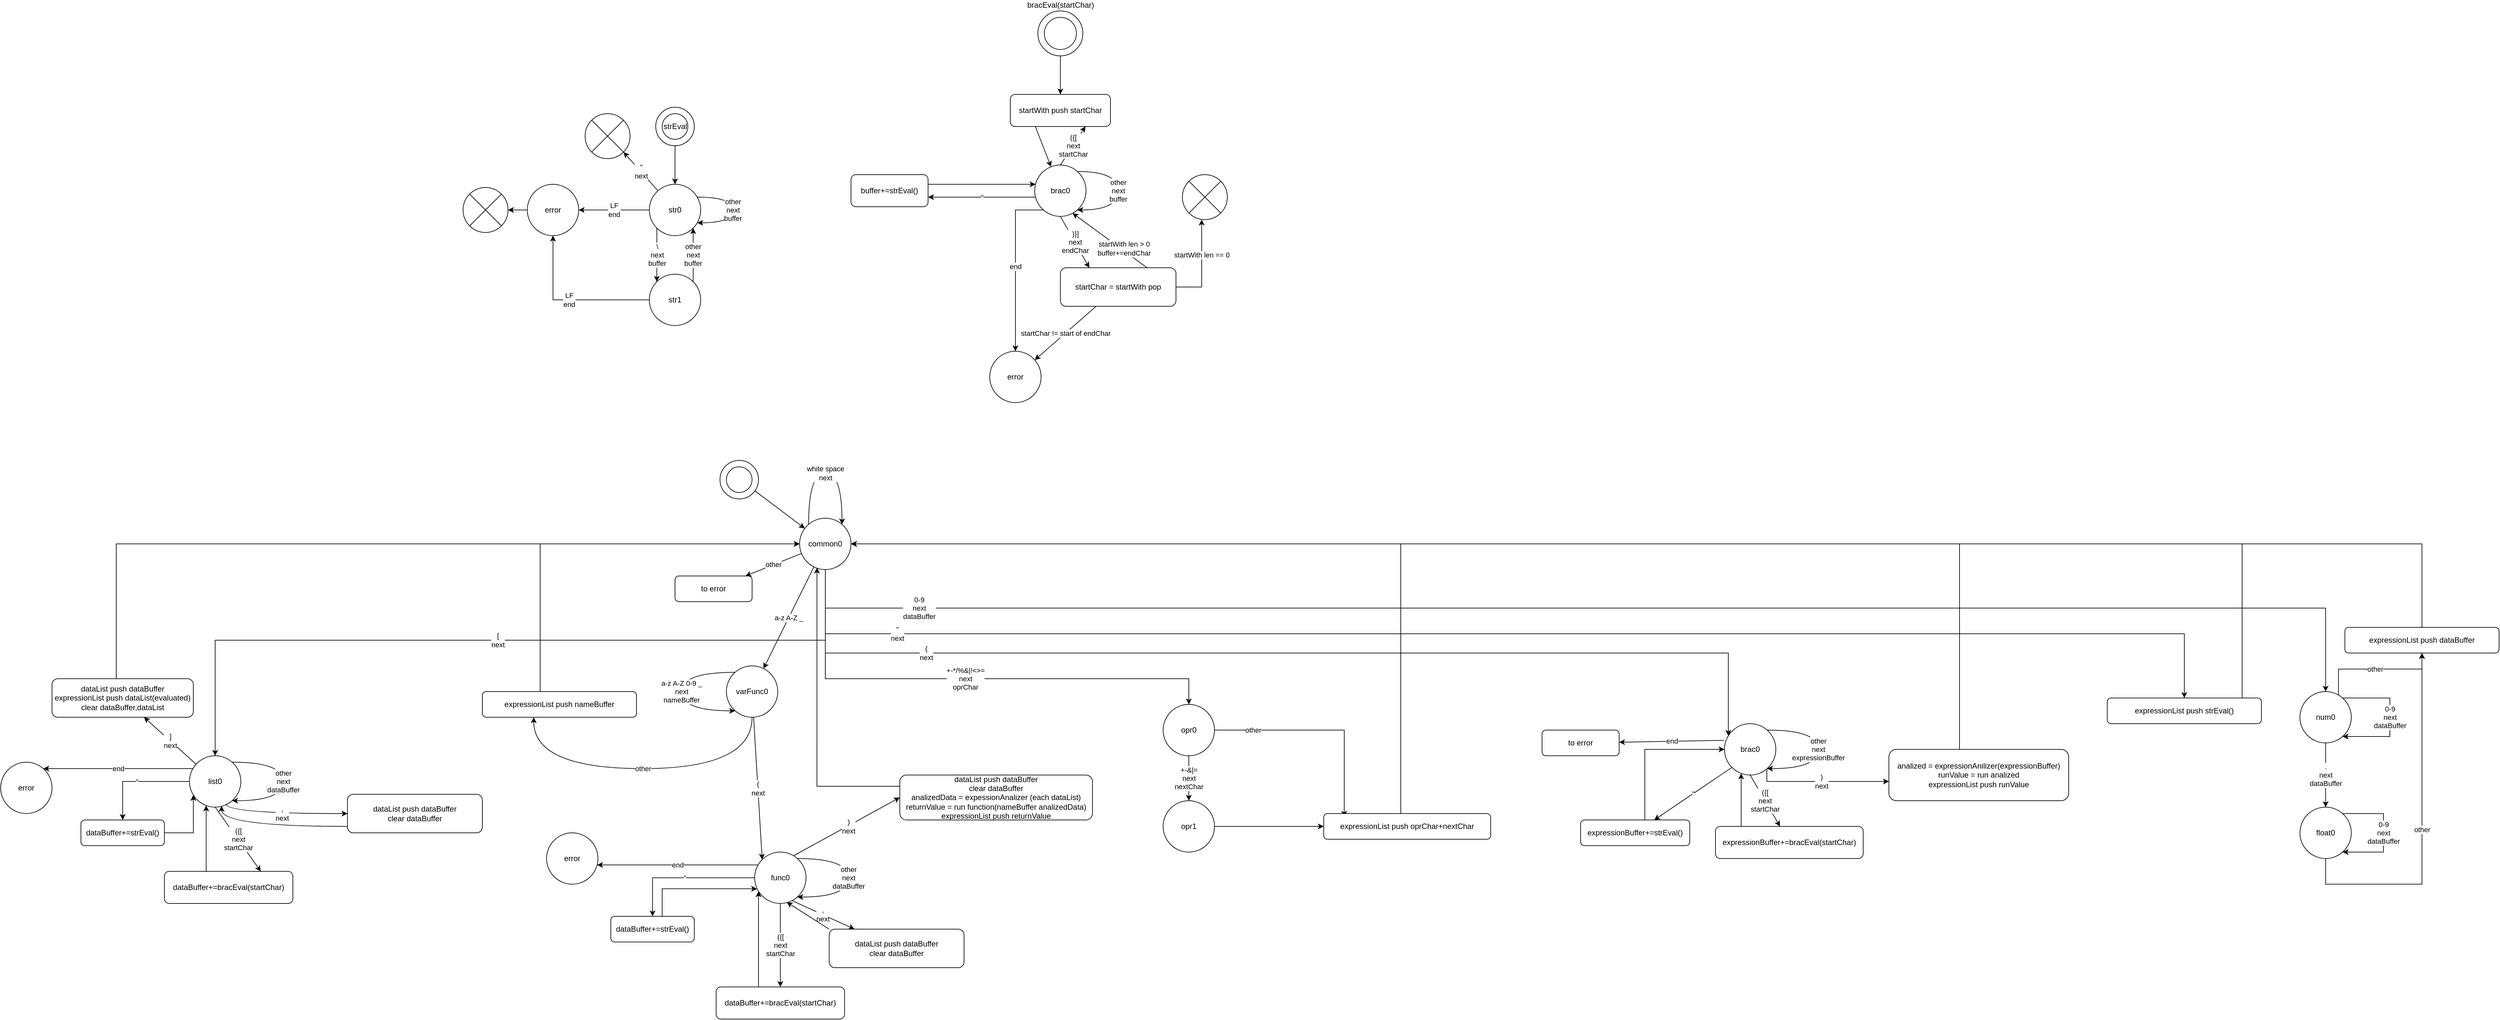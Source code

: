 <mxfile version="24.7.8">
  <diagram name="ページ1" id="F2J8mC3DBKsExerSyWHM">
    <mxGraphModel dx="2140" dy="2536" grid="1" gridSize="10" guides="1" tooltips="1" connect="1" arrows="1" fold="1" page="0" pageScale="1" pageWidth="827" pageHeight="1169" math="0" shadow="0">
      <root>
        <mxCell id="0" />
        <mxCell id="1" parent="0" />
        <mxCell id="cuASzoLC5OeUIjtj3deS-9" value="a-z A-Z _" style="rounded=0;orthogonalLoop=1;jettySize=auto;html=1;" parent="1" source="cuASzoLC5OeUIjtj3deS-1" target="cuASzoLC5OeUIjtj3deS-8" edge="1">
          <mxGeometry relative="1" as="geometry" />
        </mxCell>
        <mxCell id="voOlMRcv-cYc8bphgMnK-7" value="+-*/%&amp;amp;|!&amp;lt;&amp;gt;=&lt;div&gt;next&lt;/div&gt;&lt;div&gt;oprChar&lt;br&gt;&lt;/div&gt;" style="edgeStyle=orthogonalEdgeStyle;rounded=0;orthogonalLoop=1;jettySize=auto;html=1;" parent="1" source="cuASzoLC5OeUIjtj3deS-1" target="voOlMRcv-cYc8bphgMnK-6" edge="1">
          <mxGeometry relative="1" as="geometry">
            <Array as="points">
              <mxPoint x="504" y="310" />
              <mxPoint x="1070" y="310" />
            </Array>
          </mxGeometry>
        </mxCell>
        <mxCell id="voOlMRcv-cYc8bphgMnK-57" value="(&lt;br&gt;next" style="edgeStyle=orthogonalEdgeStyle;rounded=0;orthogonalLoop=1;jettySize=auto;html=1;" parent="1" source="cuASzoLC5OeUIjtj3deS-1" target="voOlMRcv-cYc8bphgMnK-21" edge="1">
          <mxGeometry x="-0.656" relative="1" as="geometry">
            <Array as="points">
              <mxPoint x="504" y="270" />
              <mxPoint x="1910" y="270" />
            </Array>
            <mxPoint as="offset" />
          </mxGeometry>
        </mxCell>
        <mxCell id="anXXtwwHs9E_ZAVNs1WR-14" value="&quot;&lt;div&gt;next&lt;/div&gt;" style="edgeStyle=orthogonalEdgeStyle;rounded=0;orthogonalLoop=1;jettySize=auto;html=1;" parent="1" source="cuASzoLC5OeUIjtj3deS-1" target="anXXtwwHs9E_ZAVNs1WR-16" edge="1">
          <mxGeometry x="-0.817" relative="1" as="geometry">
            <Array as="points">
              <mxPoint x="504" y="240" />
              <mxPoint x="2620" y="240" />
            </Array>
            <mxPoint as="offset" />
          </mxGeometry>
        </mxCell>
        <mxCell id="anXXtwwHs9E_ZAVNs1WR-19" value="0-9&lt;div&gt;next&lt;/div&gt;&lt;div&gt;dataBuffer&lt;/div&gt;" style="edgeStyle=orthogonalEdgeStyle;rounded=0;orthogonalLoop=1;jettySize=auto;html=1;" parent="1" source="cuASzoLC5OeUIjtj3deS-1" target="anXXtwwHs9E_ZAVNs1WR-18" edge="1">
          <mxGeometry x="-0.837" relative="1" as="geometry">
            <Array as="points">
              <mxPoint x="504" y="200" />
              <mxPoint x="2840" y="200" />
            </Array>
            <mxPoint as="offset" />
          </mxGeometry>
        </mxCell>
        <mxCell id="Lfi75M68xP1nV6T8NC7T-2" value="other" style="rounded=0;orthogonalLoop=1;jettySize=auto;html=1;" parent="1" source="cuASzoLC5OeUIjtj3deS-1" target="Lfi75M68xP1nV6T8NC7T-1" edge="1">
          <mxGeometry relative="1" as="geometry" />
        </mxCell>
        <mxCell id="O44c4YSMCurlD6F-a47z-2" value="[&lt;br&gt;next" style="edgeStyle=orthogonalEdgeStyle;rounded=0;orthogonalLoop=1;jettySize=auto;html=1;" parent="1" source="cuASzoLC5OeUIjtj3deS-1" target="O44c4YSMCurlD6F-a47z-8" edge="1">
          <mxGeometry relative="1" as="geometry">
            <mxPoint x="-180" y="310" as="targetPoint" />
            <Array as="points">
              <mxPoint x="504" y="250" />
              <mxPoint x="-446" y="250" />
            </Array>
          </mxGeometry>
        </mxCell>
        <mxCell id="cuASzoLC5OeUIjtj3deS-1" value="common0" style="ellipse;whiteSpace=wrap;html=1;aspect=fixed;" parent="1" vertex="1">
          <mxGeometry x="464" y="60" width="80" height="80" as="geometry" />
        </mxCell>
        <mxCell id="voOlMRcv-cYc8bphgMnK-17" style="rounded=0;orthogonalLoop=1;jettySize=auto;html=1;exitX=0.883;exitY=0.772;exitDx=0;exitDy=0;exitPerimeter=0;" parent="1" source="cuASzoLC5OeUIjtj3deS-2" target="cuASzoLC5OeUIjtj3deS-1" edge="1">
          <mxGeometry relative="1" as="geometry" />
        </mxCell>
        <mxCell id="cuASzoLC5OeUIjtj3deS-2" value="" style="verticalLabelPosition=bottom;verticalAlign=top;html=1;shape=mxgraph.basic.donut;dx=10;" parent="1" vertex="1">
          <mxGeometry x="340" y="-30" width="60" height="60" as="geometry" />
        </mxCell>
        <mxCell id="cuASzoLC5OeUIjtj3deS-4" value="white space&lt;div&gt;next&lt;br&gt;&lt;/div&gt;" style="rounded=0;orthogonalLoop=1;jettySize=auto;html=1;edgeStyle=orthogonalEdgeStyle;curved=1;" parent="1" source="cuASzoLC5OeUIjtj3deS-1" target="cuASzoLC5OeUIjtj3deS-1" edge="1">
          <mxGeometry relative="1" as="geometry">
            <Array as="points">
              <mxPoint x="530" y="-10" />
            </Array>
          </mxGeometry>
        </mxCell>
        <mxCell id="cuASzoLC5OeUIjtj3deS-12" value="(&lt;br&gt;next" style="rounded=0;orthogonalLoop=1;jettySize=auto;html=1;entryX=0;entryY=0;entryDx=0;entryDy=0;" parent="1" source="cuASzoLC5OeUIjtj3deS-8" target="cuASzoLC5OeUIjtj3deS-11" edge="1">
          <mxGeometry relative="1" as="geometry" />
        </mxCell>
        <mxCell id="voOlMRcv-cYc8bphgMnK-2" value="other" style="edgeStyle=orthogonalEdgeStyle;rounded=0;orthogonalLoop=1;jettySize=auto;html=1;curved=1;" parent="1" source="cuASzoLC5OeUIjtj3deS-8" target="voOlMRcv-cYc8bphgMnK-3" edge="1">
          <mxGeometry relative="1" as="geometry">
            <Array as="points">
              <mxPoint x="390" y="450" />
              <mxPoint x="50" y="450" />
            </Array>
          </mxGeometry>
        </mxCell>
        <mxCell id="cuASzoLC5OeUIjtj3deS-8" value="varFunc0" style="ellipse;whiteSpace=wrap;html=1;aspect=fixed;" parent="1" vertex="1">
          <mxGeometry x="350" y="290" width="80" height="80" as="geometry" />
        </mxCell>
        <mxCell id="cuASzoLC5OeUIjtj3deS-10" value="a-z A-Z 0-9 _&lt;br&gt;next&lt;br&gt;nameBuffer" style="edgeStyle=orthogonalEdgeStyle;rounded=0;orthogonalLoop=1;jettySize=auto;html=1;curved=1;" parent="1" source="cuASzoLC5OeUIjtj3deS-8" target="cuASzoLC5OeUIjtj3deS-8" edge="1">
          <mxGeometry relative="1" as="geometry">
            <Array as="points">
              <mxPoint x="280" y="360" />
            </Array>
          </mxGeometry>
        </mxCell>
        <mxCell id="cuASzoLC5OeUIjtj3deS-21" value="end" style="rounded=0;orthogonalLoop=1;jettySize=auto;html=1;edgeStyle=orthogonalEdgeStyle;curved=1;" parent="1" source="cuASzoLC5OeUIjtj3deS-11" target="cuASzoLC5OeUIjtj3deS-18" edge="1">
          <mxGeometry relative="1" as="geometry">
            <Array as="points">
              <mxPoint x="290" y="600" />
              <mxPoint x="290" y="600" />
            </Array>
          </mxGeometry>
        </mxCell>
        <mxCell id="cuASzoLC5OeUIjtj3deS-60" value=",&lt;br&gt;next" style="rounded=0;orthogonalLoop=1;jettySize=auto;html=1;exitX=0.713;exitY=0.938;exitDx=0;exitDy=0;exitPerimeter=0;" parent="1" source="cuASzoLC5OeUIjtj3deS-11" target="cuASzoLC5OeUIjtj3deS-61" edge="1">
          <mxGeometry relative="1" as="geometry">
            <mxPoint x="890" y="670" as="targetPoint" />
          </mxGeometry>
        </mxCell>
        <mxCell id="cuASzoLC5OeUIjtj3deS-65" value=")&lt;div&gt;next&lt;/div&gt;" style="rounded=0;orthogonalLoop=1;jettySize=auto;html=1;entryX=0;entryY=0.5;entryDx=0;entryDy=0;exitX=0.75;exitY=0.075;exitDx=0;exitDy=0;exitPerimeter=0;" parent="1" source="cuASzoLC5OeUIjtj3deS-11" target="cuASzoLC5OeUIjtj3deS-64" edge="1">
          <mxGeometry x="0.03" y="-1" relative="1" as="geometry">
            <mxPoint as="offset" />
          </mxGeometry>
        </mxCell>
        <mxCell id="W6E2tJbJN2goG2bSEkht-63" value="&quot;" style="edgeStyle=orthogonalEdgeStyle;rounded=0;orthogonalLoop=1;jettySize=auto;html=1;" parent="1" source="cuASzoLC5OeUIjtj3deS-11" target="W6E2tJbJN2goG2bSEkht-62" edge="1">
          <mxGeometry relative="1" as="geometry" />
        </mxCell>
        <mxCell id="cuASzoLC5OeUIjtj3deS-11" value="func0" style="ellipse;whiteSpace=wrap;html=1;aspect=fixed;" parent="1" vertex="1">
          <mxGeometry x="394" y="580" width="80" height="80" as="geometry" />
        </mxCell>
        <mxCell id="cuASzoLC5OeUIjtj3deS-13" value="other&lt;br&gt;next&lt;br&gt;dataBuffer" style="edgeStyle=orthogonalEdgeStyle;rounded=0;orthogonalLoop=1;jettySize=auto;html=1;curved=1;" parent="1" source="cuASzoLC5OeUIjtj3deS-11" target="cuASzoLC5OeUIjtj3deS-11" edge="1">
          <mxGeometry relative="1" as="geometry">
            <Array as="points">
              <mxPoint x="540" y="650" />
            </Array>
          </mxGeometry>
        </mxCell>
        <mxCell id="cuASzoLC5OeUIjtj3deS-18" value="error" style="ellipse;whiteSpace=wrap;html=1;aspect=fixed;" parent="1" vertex="1">
          <mxGeometry x="70" y="550" width="80" height="80" as="geometry" />
        </mxCell>
        <mxCell id="cuASzoLC5OeUIjtj3deS-28" value="({[&lt;div&gt;next&lt;br&gt;startChar&lt;/div&gt;" style="rounded=0;orthogonalLoop=1;jettySize=auto;html=1;exitX=0.5;exitY=1;exitDx=0;exitDy=0;" parent="1" source="cuASzoLC5OeUIjtj3deS-11" target="W6E2tJbJN2goG2bSEkht-61" edge="1">
          <mxGeometry relative="1" as="geometry">
            <mxPoint x="460" y="730" as="targetPoint" />
          </mxGeometry>
        </mxCell>
        <mxCell id="cuASzoLC5OeUIjtj3deS-62" style="rounded=0;orthogonalLoop=1;jettySize=auto;html=1;entryX=0.625;entryY=0.975;entryDx=0;entryDy=0;entryPerimeter=0;exitX=0;exitY=0;exitDx=0;exitDy=0;" parent="1" source="cuASzoLC5OeUIjtj3deS-61" target="cuASzoLC5OeUIjtj3deS-11" edge="1">
          <mxGeometry relative="1" as="geometry">
            <mxPoint x="450" y="660" as="targetPoint" />
          </mxGeometry>
        </mxCell>
        <mxCell id="cuASzoLC5OeUIjtj3deS-61" value="dataList push dataBuffer&lt;br&gt;clear dataBuffer" style="rounded=1;whiteSpace=wrap;html=1;" parent="1" vertex="1">
          <mxGeometry x="510" y="700" width="210" height="60" as="geometry" />
        </mxCell>
        <mxCell id="cuASzoLC5OeUIjtj3deS-66" style="rounded=0;orthogonalLoop=1;jettySize=auto;html=1;edgeStyle=orthogonalEdgeStyle;exitX=0;exitY=0.25;exitDx=0;exitDy=0;entryX=0.338;entryY=0.963;entryDx=0;entryDy=0;entryPerimeter=0;" parent="1" source="cuASzoLC5OeUIjtj3deS-64" target="cuASzoLC5OeUIjtj3deS-1" edge="1">
          <mxGeometry relative="1" as="geometry" />
        </mxCell>
        <mxCell id="cuASzoLC5OeUIjtj3deS-64" value="dataList push dataBuffer&lt;br&gt;clear dataBuffer&lt;br&gt;analizedData = expessionAnalizer (each dataList)&lt;div&gt;returnValue = run function(nameBuffer analizedData)&lt;/div&gt;&lt;div&gt;expressionList push returnValue&lt;/div&gt;" style="rounded=1;whiteSpace=wrap;html=1;" parent="1" vertex="1">
          <mxGeometry x="620" y="460" width="300" height="70" as="geometry" />
        </mxCell>
        <mxCell id="voOlMRcv-cYc8bphgMnK-5" style="edgeStyle=orthogonalEdgeStyle;rounded=0;orthogonalLoop=1;jettySize=auto;html=1;" parent="1" source="voOlMRcv-cYc8bphgMnK-3" target="cuASzoLC5OeUIjtj3deS-1" edge="1">
          <mxGeometry relative="1" as="geometry">
            <Array as="points">
              <mxPoint x="60" y="100" />
            </Array>
          </mxGeometry>
        </mxCell>
        <mxCell id="voOlMRcv-cYc8bphgMnK-3" value="expressionList push nameBuffer" style="rounded=1;whiteSpace=wrap;html=1;" parent="1" vertex="1">
          <mxGeometry x="-30" y="330" width="240" height="40" as="geometry" />
        </mxCell>
        <mxCell id="voOlMRcv-cYc8bphgMnK-11" value="+-&amp;amp;|=&lt;br&gt;next&lt;br&gt;nextChar" style="edgeStyle=orthogonalEdgeStyle;rounded=0;orthogonalLoop=1;jettySize=auto;html=1;" parent="1" source="voOlMRcv-cYc8bphgMnK-6" target="voOlMRcv-cYc8bphgMnK-10" edge="1">
          <mxGeometry relative="1" as="geometry" />
        </mxCell>
        <mxCell id="Lfi75M68xP1nV6T8NC7T-4" value="other" style="edgeStyle=orthogonalEdgeStyle;rounded=0;orthogonalLoop=1;jettySize=auto;html=1;entryX=0.123;entryY=0.125;entryDx=0;entryDy=0;entryPerimeter=0;exitX=1;exitY=0.5;exitDx=0;exitDy=0;" parent="1" source="voOlMRcv-cYc8bphgMnK-6" target="voOlMRcv-cYc8bphgMnK-12" edge="1">
          <mxGeometry x="-0.644" relative="1" as="geometry">
            <Array as="points">
              <mxPoint x="1312" y="390" />
            </Array>
            <mxPoint as="offset" />
          </mxGeometry>
        </mxCell>
        <mxCell id="voOlMRcv-cYc8bphgMnK-6" value="opr0" style="ellipse;whiteSpace=wrap;html=1;aspect=fixed;" parent="1" vertex="1">
          <mxGeometry x="1030" y="350" width="80" height="80" as="geometry" />
        </mxCell>
        <mxCell id="voOlMRcv-cYc8bphgMnK-14" value="" style="edgeStyle=orthogonalEdgeStyle;rounded=0;orthogonalLoop=1;jettySize=auto;html=1;" parent="1" source="voOlMRcv-cYc8bphgMnK-10" target="voOlMRcv-cYc8bphgMnK-12" edge="1">
          <mxGeometry relative="1" as="geometry" />
        </mxCell>
        <mxCell id="voOlMRcv-cYc8bphgMnK-10" value="opr1" style="ellipse;whiteSpace=wrap;html=1;aspect=fixed;" parent="1" vertex="1">
          <mxGeometry x="1030" y="500" width="80" height="80" as="geometry" />
        </mxCell>
        <mxCell id="voOlMRcv-cYc8bphgMnK-16" style="edgeStyle=orthogonalEdgeStyle;rounded=0;orthogonalLoop=1;jettySize=auto;html=1;entryX=1;entryY=0.5;entryDx=0;entryDy=0;" parent="1" source="voOlMRcv-cYc8bphgMnK-12" target="cuASzoLC5OeUIjtj3deS-1" edge="1">
          <mxGeometry relative="1" as="geometry">
            <Array as="points">
              <mxPoint x="1400" y="100" />
            </Array>
          </mxGeometry>
        </mxCell>
        <mxCell id="voOlMRcv-cYc8bphgMnK-12" value="expressionList push oprChar+nextChar" style="rounded=1;whiteSpace=wrap;html=1;" parent="1" vertex="1">
          <mxGeometry x="1280" y="520" width="260" height="40" as="geometry" />
        </mxCell>
        <mxCell id="voOlMRcv-cYc8bphgMnK-18" value="&quot;" style="rounded=0;orthogonalLoop=1;jettySize=auto;html=1;" parent="1" target="ileGeyp6K2Hb5fsWJhOJ-1" edge="1">
          <mxGeometry relative="1" as="geometry">
            <mxPoint x="1916.212" y="447.772" as="sourcePoint" />
            <mxPoint x="1859.785" y="502.225" as="targetPoint" />
          </mxGeometry>
        </mxCell>
        <mxCell id="voOlMRcv-cYc8bphgMnK-19" value="end" style="rounded=0;orthogonalLoop=1;jettySize=auto;html=1;exitX=-0.012;exitY=0.325;exitDx=0;exitDy=0;exitPerimeter=0;" parent="1" source="voOlMRcv-cYc8bphgMnK-21" target="voOlMRcv-cYc8bphgMnK-56" edge="1">
          <mxGeometry relative="1" as="geometry">
            <mxPoint x="1904.076" y="406.92" as="sourcePoint" />
            <mxPoint x="1680" y="393.084" as="targetPoint" />
          </mxGeometry>
        </mxCell>
        <mxCell id="voOlMRcv-cYc8bphgMnK-60" value=")&lt;br&gt;next" style="edgeStyle=orthogonalEdgeStyle;rounded=0;orthogonalLoop=1;jettySize=auto;html=1;" parent="1" source="voOlMRcv-cYc8bphgMnK-21" target="voOlMRcv-cYc8bphgMnK-58" edge="1">
          <mxGeometry relative="1" as="geometry">
            <Array as="points">
              <mxPoint x="1970" y="470" />
            </Array>
          </mxGeometry>
        </mxCell>
        <mxCell id="voOlMRcv-cYc8bphgMnK-21" value="brac0" style="ellipse;whiteSpace=wrap;html=1;aspect=fixed;" parent="1" vertex="1">
          <mxGeometry x="1904" y="380" width="80" height="80" as="geometry" />
        </mxCell>
        <mxCell id="voOlMRcv-cYc8bphgMnK-22" value="other&lt;br&gt;next&lt;br&gt;expressionBuffer" style="edgeStyle=orthogonalEdgeStyle;rounded=0;orthogonalLoop=1;jettySize=auto;html=1;curved=1;" parent="1" source="voOlMRcv-cYc8bphgMnK-21" target="voOlMRcv-cYc8bphgMnK-21" edge="1">
          <mxGeometry relative="1" as="geometry">
            <Array as="points">
              <mxPoint x="2050" y="450" />
            </Array>
          </mxGeometry>
        </mxCell>
        <mxCell id="voOlMRcv-cYc8bphgMnK-33" value="({[&lt;div&gt;next&lt;br&gt;startChar&lt;/div&gt;" style="rounded=0;orthogonalLoop=1;jettySize=auto;html=1;exitX=0.5;exitY=1;exitDx=0;exitDy=0;" parent="1" source="voOlMRcv-cYc8bphgMnK-21" target="ileGeyp6K2Hb5fsWJhOJ-3" edge="1">
          <mxGeometry relative="1" as="geometry">
            <mxPoint x="1970" y="530" as="targetPoint" />
          </mxGeometry>
        </mxCell>
        <mxCell id="voOlMRcv-cYc8bphgMnK-56" value="to error" style="rounded=1;whiteSpace=wrap;html=1;" parent="1" vertex="1">
          <mxGeometry x="1620" y="390" width="120" height="40" as="geometry" />
        </mxCell>
        <mxCell id="voOlMRcv-cYc8bphgMnK-62" style="edgeStyle=orthogonalEdgeStyle;rounded=0;orthogonalLoop=1;jettySize=auto;html=1;entryX=1;entryY=0.5;entryDx=0;entryDy=0;" parent="1" source="voOlMRcv-cYc8bphgMnK-58" target="cuASzoLC5OeUIjtj3deS-1" edge="1">
          <mxGeometry relative="1" as="geometry">
            <Array as="points">
              <mxPoint x="2270" y="100" />
            </Array>
          </mxGeometry>
        </mxCell>
        <mxCell id="voOlMRcv-cYc8bphgMnK-58" value="analized = expressionAnilizer(expressionBuffer)&lt;div&gt;runValue = run analized&lt;/div&gt;&lt;div&gt;expressionList push runValue&lt;/div&gt;" style="rounded=1;whiteSpace=wrap;html=1;" parent="1" vertex="1">
          <mxGeometry x="2160" y="420" width="280" height="80" as="geometry" />
        </mxCell>
        <mxCell id="anXXtwwHs9E_ZAVNs1WR-15" style="edgeStyle=orthogonalEdgeStyle;rounded=0;orthogonalLoop=1;jettySize=auto;html=1;" parent="1" source="anXXtwwHs9E_ZAVNs1WR-16" target="cuASzoLC5OeUIjtj3deS-1" edge="1">
          <mxGeometry relative="1" as="geometry">
            <Array as="points">
              <mxPoint x="2710" y="100" />
            </Array>
          </mxGeometry>
        </mxCell>
        <mxCell id="anXXtwwHs9E_ZAVNs1WR-16" value="expressionList push strEval()" style="rounded=1;whiteSpace=wrap;html=1;" parent="1" vertex="1">
          <mxGeometry x="2500" y="340" width="240" height="40" as="geometry" />
        </mxCell>
        <mxCell id="anXXtwwHs9E_ZAVNs1WR-22" value=".&lt;div&gt;next&lt;br&gt;dataBuffer&lt;/div&gt;" style="edgeStyle=orthogonalEdgeStyle;rounded=0;orthogonalLoop=1;jettySize=auto;html=1;" parent="1" source="anXXtwwHs9E_ZAVNs1WR-18" target="anXXtwwHs9E_ZAVNs1WR-21" edge="1">
          <mxGeometry relative="1" as="geometry" />
        </mxCell>
        <mxCell id="anXXtwwHs9E_ZAVNs1WR-30" value="other" style="edgeStyle=orthogonalEdgeStyle;rounded=0;orthogonalLoop=1;jettySize=auto;html=1;" parent="1" source="anXXtwwHs9E_ZAVNs1WR-18" target="anXXtwwHs9E_ZAVNs1WR-29" edge="1">
          <mxGeometry relative="1" as="geometry">
            <Array as="points">
              <mxPoint x="2860" y="295" />
              <mxPoint x="2990" y="295" />
            </Array>
          </mxGeometry>
        </mxCell>
        <mxCell id="anXXtwwHs9E_ZAVNs1WR-18" value="num0" style="ellipse;whiteSpace=wrap;html=1;aspect=fixed;" parent="1" vertex="1">
          <mxGeometry x="2800" y="330" width="80" height="80" as="geometry" />
        </mxCell>
        <mxCell id="anXXtwwHs9E_ZAVNs1WR-27" value="other" style="edgeStyle=orthogonalEdgeStyle;rounded=0;orthogonalLoop=1;jettySize=auto;html=1;" parent="1" source="anXXtwwHs9E_ZAVNs1WR-21" target="anXXtwwHs9E_ZAVNs1WR-29" edge="1">
          <mxGeometry relative="1" as="geometry">
            <mxPoint x="2710" y="480" as="targetPoint" />
            <Array as="points">
              <mxPoint x="2840" y="630" />
              <mxPoint x="2990" y="630" />
            </Array>
          </mxGeometry>
        </mxCell>
        <mxCell id="anXXtwwHs9E_ZAVNs1WR-21" value="float0" style="ellipse;whiteSpace=wrap;html=1;aspect=fixed;" parent="1" vertex="1">
          <mxGeometry x="2800" y="510" width="80" height="80" as="geometry" />
        </mxCell>
        <mxCell id="anXXtwwHs9E_ZAVNs1WR-23" value="0-9&lt;div&gt;next&lt;br&gt;dataBuffer&lt;/div&gt;" style="edgeStyle=orthogonalEdgeStyle;rounded=0;orthogonalLoop=1;jettySize=auto;html=1;" parent="1" source="anXXtwwHs9E_ZAVNs1WR-21" target="anXXtwwHs9E_ZAVNs1WR-21" edge="1">
          <mxGeometry relative="1" as="geometry">
            <Array as="points">
              <mxPoint x="2930" y="580" />
            </Array>
          </mxGeometry>
        </mxCell>
        <mxCell id="anXXtwwHs9E_ZAVNs1WR-31" style="edgeStyle=orthogonalEdgeStyle;rounded=0;orthogonalLoop=1;jettySize=auto;html=1;" parent="1" source="anXXtwwHs9E_ZAVNs1WR-29" target="cuASzoLC5OeUIjtj3deS-1" edge="1">
          <mxGeometry relative="1" as="geometry">
            <Array as="points">
              <mxPoint x="2990" y="100" />
            </Array>
          </mxGeometry>
        </mxCell>
        <mxCell id="anXXtwwHs9E_ZAVNs1WR-29" value="expressionList push dataBuffer" style="rounded=1;whiteSpace=wrap;html=1;" parent="1" vertex="1">
          <mxGeometry x="2870" y="230" width="240" height="40" as="geometry" />
        </mxCell>
        <mxCell id="Lfi75M68xP1nV6T8NC7T-1" value="to error" style="rounded=1;whiteSpace=wrap;html=1;" parent="1" vertex="1">
          <mxGeometry x="270" y="150" width="120" height="40" as="geometry" />
        </mxCell>
        <mxCell id="Lfi75M68xP1nV6T8NC7T-6" value="0-9&lt;br&gt;next&lt;br&gt;dataBuffer" style="edgeStyle=orthogonalEdgeStyle;rounded=0;orthogonalLoop=1;jettySize=auto;html=1;" parent="1" source="anXXtwwHs9E_ZAVNs1WR-18" target="anXXtwwHs9E_ZAVNs1WR-18" edge="1">
          <mxGeometry relative="1" as="geometry">
            <Array as="points">
              <mxPoint x="2940" y="400" />
            </Array>
          </mxGeometry>
        </mxCell>
        <mxCell id="O44c4YSMCurlD6F-a47z-6" value="end" style="rounded=0;orthogonalLoop=1;jettySize=auto;html=1;edgeStyle=orthogonalEdgeStyle;curved=1;" parent="1" source="O44c4YSMCurlD6F-a47z-8" target="O44c4YSMCurlD6F-a47z-14" edge="1">
          <mxGeometry relative="1" as="geometry">
            <Array as="points">
              <mxPoint x="-590" y="450" />
              <mxPoint x="-590" y="450" />
            </Array>
          </mxGeometry>
        </mxCell>
        <mxCell id="O44c4YSMCurlD6F-a47z-50" value="]&lt;br&gt;next" style="rounded=0;orthogonalLoop=1;jettySize=auto;html=1;" parent="1" source="O44c4YSMCurlD6F-a47z-8" target="O44c4YSMCurlD6F-a47z-49" edge="1">
          <mxGeometry relative="1" as="geometry" />
        </mxCell>
        <mxCell id="ileGeyp6K2Hb5fsWJhOJ-7" value="&quot;" style="edgeStyle=orthogonalEdgeStyle;rounded=0;orthogonalLoop=1;jettySize=auto;html=1;" edge="1" parent="1" source="O44c4YSMCurlD6F-a47z-8" target="ileGeyp6K2Hb5fsWJhOJ-6">
          <mxGeometry relative="1" as="geometry" />
        </mxCell>
        <mxCell id="O44c4YSMCurlD6F-a47z-8" value="list0" style="ellipse;whiteSpace=wrap;html=1;aspect=fixed;" parent="1" vertex="1">
          <mxGeometry x="-486" y="430" width="80" height="80" as="geometry" />
        </mxCell>
        <mxCell id="O44c4YSMCurlD6F-a47z-9" value="other&lt;br&gt;next&lt;br&gt;dataBuffer" style="edgeStyle=orthogonalEdgeStyle;rounded=0;orthogonalLoop=1;jettySize=auto;html=1;curved=1;" parent="1" source="O44c4YSMCurlD6F-a47z-8" target="O44c4YSMCurlD6F-a47z-8" edge="1">
          <mxGeometry relative="1" as="geometry">
            <Array as="points">
              <mxPoint x="-340" y="500" />
            </Array>
          </mxGeometry>
        </mxCell>
        <mxCell id="O44c4YSMCurlD6F-a47z-14" value="error" style="ellipse;whiteSpace=wrap;html=1;aspect=fixed;" parent="1" vertex="1">
          <mxGeometry x="-780" y="440" width="80" height="80" as="geometry" />
        </mxCell>
        <mxCell id="O44c4YSMCurlD6F-a47z-20" value="({[&lt;div&gt;next&lt;br&gt;startChar&lt;/div&gt;" style="rounded=0;orthogonalLoop=1;jettySize=auto;html=1;exitX=0.5;exitY=1;exitDx=0;exitDy=0;entryX=0.75;entryY=0;entryDx=0;entryDy=0;" parent="1" source="O44c4YSMCurlD6F-a47z-8" target="ileGeyp6K2Hb5fsWJhOJ-9" edge="1">
          <mxGeometry relative="1" as="geometry">
            <mxPoint x="-420" y="580" as="targetPoint" />
          </mxGeometry>
        </mxCell>
        <mxCell id="O44c4YSMCurlD6F-a47z-44" value=",&lt;br&gt;next" style="edgeStyle=orthogonalEdgeStyle;rounded=0;orthogonalLoop=1;jettySize=auto;html=1;curved=1;exitX=0.713;exitY=0.938;exitDx=0;exitDy=0;exitPerimeter=0;" parent="1" target="O44c4YSMCurlD6F-a47z-47" edge="1">
          <mxGeometry relative="1" as="geometry">
            <mxPoint x="10" y="520" as="targetPoint" />
            <Array as="points">
              <mxPoint x="-429" y="520" />
            </Array>
            <mxPoint x="-429" y="505" as="sourcePoint" />
          </mxGeometry>
        </mxCell>
        <mxCell id="O44c4YSMCurlD6F-a47z-46" style="edgeStyle=orthogonalEdgeStyle;rounded=0;orthogonalLoop=1;jettySize=auto;html=1;curved=1;entryX=0.625;entryY=0.975;entryDx=0;entryDy=0;entryPerimeter=0;" parent="1" source="O44c4YSMCurlD6F-a47z-47" edge="1">
          <mxGeometry relative="1" as="geometry">
            <mxPoint x="-436" y="508" as="targetPoint" />
            <Array as="points">
              <mxPoint x="-436" y="540" />
            </Array>
          </mxGeometry>
        </mxCell>
        <mxCell id="O44c4YSMCurlD6F-a47z-47" value="dataList push dataBuffer&lt;br&gt;clear dataBuffer" style="rounded=1;whiteSpace=wrap;html=1;" parent="1" vertex="1">
          <mxGeometry x="-240" y="490" width="210" height="60" as="geometry" />
        </mxCell>
        <mxCell id="O44c4YSMCurlD6F-a47z-51" style="edgeStyle=orthogonalEdgeStyle;rounded=0;orthogonalLoop=1;jettySize=auto;html=1;" parent="1" source="O44c4YSMCurlD6F-a47z-49" target="cuASzoLC5OeUIjtj3deS-1" edge="1">
          <mxGeometry relative="1" as="geometry">
            <Array as="points">
              <mxPoint x="-600" y="100" />
            </Array>
          </mxGeometry>
        </mxCell>
        <mxCell id="O44c4YSMCurlD6F-a47z-49" value="&lt;br&gt;&lt;span style=&quot;color: rgb(0, 0, 0); font-family: Helvetica; font-size: 12px; font-style: normal; font-variant-ligatures: normal; font-variant-caps: normal; font-weight: 400; letter-spacing: normal; orphans: 2; text-align: center; text-indent: 0px; text-transform: none; widows: 2; word-spacing: 0px; -webkit-text-stroke-width: 0px; white-space: normal; background-color: rgb(255, 255, 255); text-decoration-thickness: initial; text-decoration-style: initial; text-decoration-color: initial; display: inline !important; float: none;&quot;&gt;dataList push dataBuffer&lt;/span&gt;&lt;div&gt;expressionList push dataList(evaluated)&lt;br style=&quot;forced-color-adjust: none; color: rgb(0, 0, 0); font-family: Helvetica; font-size: 12px; font-style: normal; font-variant-ligatures: normal; font-variant-caps: normal; font-weight: 400; letter-spacing: normal; orphans: 2; text-align: center; text-indent: 0px; text-transform: none; widows: 2; word-spacing: 0px; -webkit-text-stroke-width: 0px; white-space: normal; background-color: rgb(255, 255, 255); text-decoration-thickness: initial; text-decoration-style: initial; text-decoration-color: initial;&quot;&gt;&lt;span style=&quot;color: rgb(0, 0, 0); font-family: Helvetica; font-size: 12px; font-style: normal; font-variant-ligatures: normal; font-variant-caps: normal; font-weight: 400; letter-spacing: normal; orphans: 2; text-align: center; text-indent: 0px; text-transform: none; widows: 2; word-spacing: 0px; -webkit-text-stroke-width: 0px; white-space: normal; background-color: rgb(255, 255, 255); text-decoration-thickness: initial; text-decoration-style: initial; text-decoration-color: initial; display: inline !important; float: none;&quot;&gt;clear dataBuffer,dataList&lt;/span&gt;&lt;br&gt;&lt;br&gt;&lt;/div&gt;" style="rounded=1;whiteSpace=wrap;html=1;" parent="1" vertex="1">
          <mxGeometry x="-700" y="310" width="220" height="60" as="geometry" />
        </mxCell>
        <mxCell id="W6E2tJbJN2goG2bSEkht-4" value="LF&lt;br&gt;end" style="rounded=0;orthogonalLoop=1;jettySize=auto;html=1;" parent="1" source="W6E2tJbJN2goG2bSEkht-6" target="W6E2tJbJN2goG2bSEkht-7" edge="1">
          <mxGeometry relative="1" as="geometry" />
        </mxCell>
        <mxCell id="W6E2tJbJN2goG2bSEkht-5" value="\&lt;br&gt;next&lt;br&gt;buffer" style="rounded=0;orthogonalLoop=1;jettySize=auto;html=1;exitX=0;exitY=1;exitDx=0;exitDy=0;entryX=0;entryY=0;entryDx=0;entryDy=0;" parent="1" source="W6E2tJbJN2goG2bSEkht-6" target="W6E2tJbJN2goG2bSEkht-9" edge="1">
          <mxGeometry x="0.004" relative="1" as="geometry">
            <mxPoint as="offset" />
          </mxGeometry>
        </mxCell>
        <mxCell id="W6E2tJbJN2goG2bSEkht-18" value="&quot;&lt;div&gt;next&lt;/div&gt;" style="rounded=0;orthogonalLoop=1;jettySize=auto;html=1;entryX=0.855;entryY=0.855;entryDx=0;entryDy=0;entryPerimeter=0;" parent="1" source="W6E2tJbJN2goG2bSEkht-6" target="W6E2tJbJN2goG2bSEkht-15" edge="1">
          <mxGeometry relative="1" as="geometry" />
        </mxCell>
        <mxCell id="W6E2tJbJN2goG2bSEkht-6" value="str0" style="ellipse;whiteSpace=wrap;html=1;aspect=fixed;" parent="1" vertex="1">
          <mxGeometry x="230" y="-460" width="80" height="80" as="geometry" />
        </mxCell>
        <mxCell id="W6E2tJbJN2goG2bSEkht-17" style="edgeStyle=orthogonalEdgeStyle;rounded=0;orthogonalLoop=1;jettySize=auto;html=1;" parent="1" source="W6E2tJbJN2goG2bSEkht-7" target="W6E2tJbJN2goG2bSEkht-16" edge="1">
          <mxGeometry relative="1" as="geometry" />
        </mxCell>
        <mxCell id="W6E2tJbJN2goG2bSEkht-7" value="error" style="ellipse;whiteSpace=wrap;html=1;aspect=fixed;" parent="1" vertex="1">
          <mxGeometry x="40" y="-460" width="80" height="80" as="geometry" />
        </mxCell>
        <mxCell id="W6E2tJbJN2goG2bSEkht-8" value="other&lt;br&gt;next&lt;br&gt;buffer" style="rounded=0;orthogonalLoop=1;jettySize=auto;html=1;entryX=1;entryY=1;entryDx=0;entryDy=0;exitX=1;exitY=0;exitDx=0;exitDy=0;" parent="1" source="W6E2tJbJN2goG2bSEkht-9" target="W6E2tJbJN2goG2bSEkht-6" edge="1">
          <mxGeometry x="0.004" relative="1" as="geometry">
            <mxPoint as="offset" />
          </mxGeometry>
        </mxCell>
        <mxCell id="W6E2tJbJN2goG2bSEkht-9" value="str1" style="ellipse;whiteSpace=wrap;html=1;aspect=fixed;" parent="1" vertex="1">
          <mxGeometry x="230" y="-320" width="80" height="80" as="geometry" />
        </mxCell>
        <mxCell id="W6E2tJbJN2goG2bSEkht-10" value="other&lt;br&gt;next&lt;br&gt;buffer" style="edgeStyle=orthogonalEdgeStyle;rounded=0;orthogonalLoop=1;jettySize=auto;html=1;curved=1;" parent="1" source="W6E2tJbJN2goG2bSEkht-6" target="W6E2tJbJN2goG2bSEkht-6" edge="1">
          <mxGeometry relative="1" as="geometry">
            <Array as="points">
              <mxPoint x="360" y="-400" />
            </Array>
          </mxGeometry>
        </mxCell>
        <mxCell id="W6E2tJbJN2goG2bSEkht-11" value="LF&lt;br&gt;end" style="edgeStyle=orthogonalEdgeStyle;rounded=0;orthogonalLoop=1;jettySize=auto;html=1;" parent="1" source="W6E2tJbJN2goG2bSEkht-9" target="W6E2tJbJN2goG2bSEkht-7" edge="1">
          <mxGeometry relative="1" as="geometry" />
        </mxCell>
        <mxCell id="W6E2tJbJN2goG2bSEkht-14" style="edgeStyle=orthogonalEdgeStyle;rounded=0;orthogonalLoop=1;jettySize=auto;html=1;" parent="1" source="W6E2tJbJN2goG2bSEkht-13" target="W6E2tJbJN2goG2bSEkht-6" edge="1">
          <mxGeometry relative="1" as="geometry" />
        </mxCell>
        <mxCell id="W6E2tJbJN2goG2bSEkht-13" value="strEval" style="verticalLabelPosition=middle;verticalAlign=middle;html=1;shape=mxgraph.basic.donut;dx=10;labelPosition=center;align=center;" parent="1" vertex="1">
          <mxGeometry x="240" y="-580" width="60" height="60" as="geometry" />
        </mxCell>
        <mxCell id="W6E2tJbJN2goG2bSEkht-15" value="" style="verticalLabelPosition=bottom;verticalAlign=top;html=1;shape=mxgraph.flowchart.or;" parent="1" vertex="1">
          <mxGeometry x="130" y="-570" width="70" height="70" as="geometry" />
        </mxCell>
        <mxCell id="W6E2tJbJN2goG2bSEkht-16" value="" style="verticalLabelPosition=bottom;verticalAlign=top;html=1;shape=mxgraph.flowchart.or;" parent="1" vertex="1">
          <mxGeometry x="-60" y="-455" width="70" height="70" as="geometry" />
        </mxCell>
        <mxCell id="W6E2tJbJN2goG2bSEkht-28" style="rounded=0;orthogonalLoop=1;jettySize=auto;html=1;exitX=0.25;exitY=1;exitDx=0;exitDy=0;" parent="1" source="W6E2tJbJN2goG2bSEkht-29" target="W6E2tJbJN2goG2bSEkht-33" edge="1">
          <mxGeometry relative="1" as="geometry" />
        </mxCell>
        <mxCell id="W6E2tJbJN2goG2bSEkht-29" value="startWith push startChar" style="rounded=1;whiteSpace=wrap;html=1;" parent="1" vertex="1">
          <mxGeometry x="792" y="-600" width="156" height="50" as="geometry" />
        </mxCell>
        <mxCell id="W6E2tJbJN2goG2bSEkht-31" value="({[&lt;br&gt;next&lt;br&gt;startChar" style="rounded=0;orthogonalLoop=1;jettySize=auto;html=1;exitX=0.5;exitY=0;exitDx=0;exitDy=0;entryX=0.75;entryY=1;entryDx=0;entryDy=0;" parent="1" source="W6E2tJbJN2goG2bSEkht-33" target="W6E2tJbJN2goG2bSEkht-29" edge="1">
          <mxGeometry relative="1" as="geometry">
            <mxPoint x="886.385" y="-453.077" as="sourcePoint" />
            <mxPoint x="921" y="-370" as="targetPoint" />
          </mxGeometry>
        </mxCell>
        <mxCell id="W6E2tJbJN2goG2bSEkht-32" value=")}]&lt;br&gt;next&lt;br&gt;endChar" style="rounded=0;orthogonalLoop=1;jettySize=auto;html=1;entryX=0.25;entryY=0;entryDx=0;entryDy=0;exitX=0.5;exitY=1;exitDx=0;exitDy=0;" parent="1" source="W6E2tJbJN2goG2bSEkht-33" target="W6E2tJbJN2goG2bSEkht-47" edge="1">
          <mxGeometry relative="1" as="geometry" />
        </mxCell>
        <mxCell id="W6E2tJbJN2goG2bSEkht-56" value="&quot;" style="edgeStyle=orthogonalEdgeStyle;rounded=0;orthogonalLoop=1;jettySize=auto;html=1;" parent="1" source="W6E2tJbJN2goG2bSEkht-33" target="W6E2tJbJN2goG2bSEkht-55" edge="1">
          <mxGeometry relative="1" as="geometry">
            <Array as="points">
              <mxPoint x="760" y="-440" />
              <mxPoint x="760" y="-440" />
            </Array>
          </mxGeometry>
        </mxCell>
        <mxCell id="W6E2tJbJN2goG2bSEkht-60" value="end" style="edgeStyle=orthogonalEdgeStyle;rounded=0;orthogonalLoop=1;jettySize=auto;html=1;" parent="1" source="W6E2tJbJN2goG2bSEkht-33" target="W6E2tJbJN2goG2bSEkht-59" edge="1">
          <mxGeometry relative="1" as="geometry">
            <Array as="points">
              <mxPoint x="800" y="-420" />
            </Array>
          </mxGeometry>
        </mxCell>
        <mxCell id="W6E2tJbJN2goG2bSEkht-33" value="brac0" style="ellipse;whiteSpace=wrap;html=1;aspect=fixed;" parent="1" vertex="1">
          <mxGeometry x="830" y="-490" width="80" height="80" as="geometry" />
        </mxCell>
        <mxCell id="W6E2tJbJN2goG2bSEkht-44" value="other&lt;br&gt;next&lt;br&gt;buffer" style="edgeStyle=orthogonalEdgeStyle;rounded=0;orthogonalLoop=1;jettySize=auto;html=1;curved=1;" parent="1" source="W6E2tJbJN2goG2bSEkht-33" target="W6E2tJbJN2goG2bSEkht-33" edge="1">
          <mxGeometry relative="1" as="geometry">
            <Array as="points">
              <mxPoint x="960" y="-420" />
            </Array>
          </mxGeometry>
        </mxCell>
        <mxCell id="W6E2tJbJN2goG2bSEkht-45" value="startWith len &amp;gt; 0&lt;div&gt;buffer+=endChar&lt;/div&gt;" style="rounded=0;orthogonalLoop=1;jettySize=auto;html=1;exitX=0.75;exitY=0;exitDx=0;exitDy=0;entryX=0.738;entryY=0.938;entryDx=0;entryDy=0;entryPerimeter=0;" parent="1" source="W6E2tJbJN2goG2bSEkht-47" target="W6E2tJbJN2goG2bSEkht-33" edge="1">
          <mxGeometry x="-0.36" y="-4" relative="1" as="geometry">
            <mxPoint x="-1" as="offset" />
          </mxGeometry>
        </mxCell>
        <mxCell id="W6E2tJbJN2goG2bSEkht-46" value="startChar != start of endChar" style="rounded=0;orthogonalLoop=1;jettySize=auto;html=1;" parent="1" source="W6E2tJbJN2goG2bSEkht-47" target="W6E2tJbJN2goG2bSEkht-59" edge="1">
          <mxGeometry x="-0.003" relative="1" as="geometry">
            <mxPoint x="880" y="-210" as="targetPoint" />
            <mxPoint as="offset" />
          </mxGeometry>
        </mxCell>
        <mxCell id="W6E2tJbJN2goG2bSEkht-47" value="startChar = startWith pop" style="rounded=1;whiteSpace=wrap;html=1;" parent="1" vertex="1">
          <mxGeometry x="870" y="-330" width="180" height="60" as="geometry" />
        </mxCell>
        <mxCell id="W6E2tJbJN2goG2bSEkht-49" value="startWith len == 0" style="edgeStyle=orthogonalEdgeStyle;rounded=0;orthogonalLoop=1;jettySize=auto;html=1;" parent="1" source="W6E2tJbJN2goG2bSEkht-47" target="W6E2tJbJN2goG2bSEkht-58" edge="1">
          <mxGeometry x="0.241" relative="1" as="geometry">
            <Array as="points">
              <mxPoint x="1090" y="-300" />
              <mxPoint x="1090" y="-415" />
            </Array>
            <mxPoint as="offset" />
          </mxGeometry>
        </mxCell>
        <mxCell id="W6E2tJbJN2goG2bSEkht-54" style="edgeStyle=orthogonalEdgeStyle;rounded=0;orthogonalLoop=1;jettySize=auto;html=1;" parent="1" source="W6E2tJbJN2goG2bSEkht-53" target="W6E2tJbJN2goG2bSEkht-29" edge="1">
          <mxGeometry relative="1" as="geometry" />
        </mxCell>
        <mxCell id="W6E2tJbJN2goG2bSEkht-53" value="bracEval(startChar)" style="verticalLabelPosition=top;verticalAlign=bottom;html=1;shape=mxgraph.basic.donut;dx=10;labelPosition=center;align=center;" parent="1" vertex="1">
          <mxGeometry x="835" y="-730" width="70" height="70" as="geometry" />
        </mxCell>
        <mxCell id="W6E2tJbJN2goG2bSEkht-57" style="edgeStyle=orthogonalEdgeStyle;rounded=0;orthogonalLoop=1;jettySize=auto;html=1;" parent="1" source="W6E2tJbJN2goG2bSEkht-55" target="W6E2tJbJN2goG2bSEkht-33" edge="1">
          <mxGeometry relative="1" as="geometry">
            <Array as="points">
              <mxPoint x="750" y="-460" />
              <mxPoint x="750" y="-460" />
            </Array>
          </mxGeometry>
        </mxCell>
        <mxCell id="W6E2tJbJN2goG2bSEkht-55" value="buffer+=strEval()" style="rounded=1;whiteSpace=wrap;html=1;" parent="1" vertex="1">
          <mxGeometry x="544" y="-475" width="120" height="50" as="geometry" />
        </mxCell>
        <mxCell id="W6E2tJbJN2goG2bSEkht-58" value="" style="verticalLabelPosition=bottom;verticalAlign=top;html=1;shape=mxgraph.flowchart.or;" parent="1" vertex="1">
          <mxGeometry x="1060" y="-475" width="70" height="70" as="geometry" />
        </mxCell>
        <mxCell id="W6E2tJbJN2goG2bSEkht-59" value="error" style="ellipse;whiteSpace=wrap;html=1;aspect=fixed;" parent="1" vertex="1">
          <mxGeometry x="760" y="-200" width="80" height="80" as="geometry" />
        </mxCell>
        <mxCell id="W6E2tJbJN2goG2bSEkht-64" style="edgeStyle=orthogonalEdgeStyle;rounded=0;orthogonalLoop=1;jettySize=auto;html=1;" parent="1" source="W6E2tJbJN2goG2bSEkht-61" target="cuASzoLC5OeUIjtj3deS-11" edge="1">
          <mxGeometry relative="1" as="geometry">
            <Array as="points">
              <mxPoint x="400" y="730" />
              <mxPoint x="400" y="730" />
            </Array>
          </mxGeometry>
        </mxCell>
        <mxCell id="W6E2tJbJN2goG2bSEkht-61" value="dataBuffer+=bracEval(startChar)" style="rounded=1;whiteSpace=wrap;html=1;" parent="1" vertex="1">
          <mxGeometry x="334" y="790" width="200" height="50" as="geometry" />
        </mxCell>
        <mxCell id="W6E2tJbJN2goG2bSEkht-62" value="dataBuffer+=strEval()" style="rounded=1;whiteSpace=wrap;html=1;" parent="1" vertex="1">
          <mxGeometry x="170" y="680" width="130" height="40" as="geometry" />
        </mxCell>
        <mxCell id="W6E2tJbJN2goG2bSEkht-65" style="edgeStyle=orthogonalEdgeStyle;rounded=0;orthogonalLoop=1;jettySize=auto;html=1;entryX=0.046;entryY=0.714;entryDx=0;entryDy=0;entryPerimeter=0;" parent="1" source="W6E2tJbJN2goG2bSEkht-62" target="cuASzoLC5OeUIjtj3deS-11" edge="1">
          <mxGeometry relative="1" as="geometry">
            <Array as="points">
              <mxPoint x="250" y="637" />
            </Array>
          </mxGeometry>
        </mxCell>
        <mxCell id="ileGeyp6K2Hb5fsWJhOJ-2" style="edgeStyle=orthogonalEdgeStyle;rounded=0;orthogonalLoop=1;jettySize=auto;html=1;" edge="1" parent="1" source="ileGeyp6K2Hb5fsWJhOJ-1" target="voOlMRcv-cYc8bphgMnK-21">
          <mxGeometry relative="1" as="geometry">
            <Array as="points">
              <mxPoint x="1780" y="420" />
            </Array>
          </mxGeometry>
        </mxCell>
        <mxCell id="ileGeyp6K2Hb5fsWJhOJ-1" value="expressionBuffer+=strEval()" style="rounded=1;whiteSpace=wrap;html=1;" vertex="1" parent="1">
          <mxGeometry x="1680" y="530" width="170" height="40" as="geometry" />
        </mxCell>
        <mxCell id="ileGeyp6K2Hb5fsWJhOJ-4" style="edgeStyle=orthogonalEdgeStyle;rounded=0;orthogonalLoop=1;jettySize=auto;html=1;" edge="1" parent="1" source="ileGeyp6K2Hb5fsWJhOJ-3" target="voOlMRcv-cYc8bphgMnK-21">
          <mxGeometry relative="1" as="geometry">
            <Array as="points">
              <mxPoint x="1930" y="470" />
              <mxPoint x="1930" y="470" />
            </Array>
          </mxGeometry>
        </mxCell>
        <mxCell id="ileGeyp6K2Hb5fsWJhOJ-3" value="expressionBuffer+=bracEval(startChar)" style="rounded=1;whiteSpace=wrap;html=1;" vertex="1" parent="1">
          <mxGeometry x="1890" y="540" width="230" height="50" as="geometry" />
        </mxCell>
        <mxCell id="ileGeyp6K2Hb5fsWJhOJ-8" style="edgeStyle=orthogonalEdgeStyle;rounded=0;orthogonalLoop=1;jettySize=auto;html=1;" edge="1" parent="1" source="ileGeyp6K2Hb5fsWJhOJ-6" target="O44c4YSMCurlD6F-a47z-8">
          <mxGeometry relative="1" as="geometry">
            <Array as="points">
              <mxPoint x="-480" y="550" />
            </Array>
          </mxGeometry>
        </mxCell>
        <mxCell id="ileGeyp6K2Hb5fsWJhOJ-6" value="dataBuffer+=strEval()" style="rounded=1;whiteSpace=wrap;html=1;" vertex="1" parent="1">
          <mxGeometry x="-655" y="530" width="130" height="40" as="geometry" />
        </mxCell>
        <mxCell id="ileGeyp6K2Hb5fsWJhOJ-10" style="edgeStyle=orthogonalEdgeStyle;rounded=0;orthogonalLoop=1;jettySize=auto;html=1;" edge="1" parent="1" source="ileGeyp6K2Hb5fsWJhOJ-9" target="O44c4YSMCurlD6F-a47z-8">
          <mxGeometry relative="1" as="geometry">
            <Array as="points">
              <mxPoint x="-460" y="540" />
              <mxPoint x="-460" y="540" />
            </Array>
          </mxGeometry>
        </mxCell>
        <mxCell id="ileGeyp6K2Hb5fsWJhOJ-9" value="dataBuffer+=bracEval(startChar)" style="rounded=1;whiteSpace=wrap;html=1;" vertex="1" parent="1">
          <mxGeometry x="-525" y="610" width="200" height="50" as="geometry" />
        </mxCell>
      </root>
    </mxGraphModel>
  </diagram>
</mxfile>
